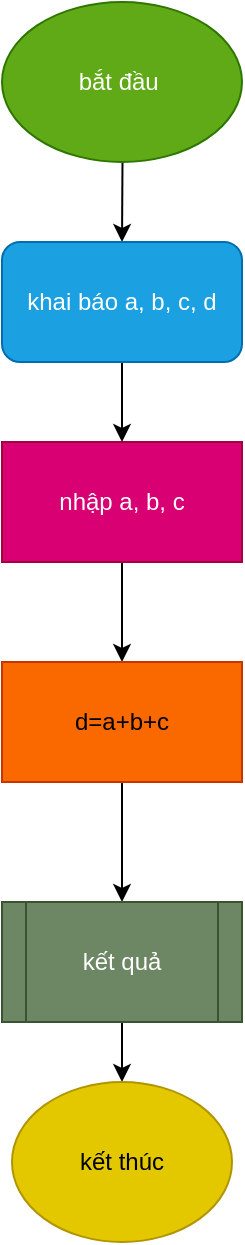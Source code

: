 <mxfile>
    <diagram id="RCb5CuMY471FkZ7a0JPv" name="Page-1">
        <mxGraphModel dx="1130" dy="792" grid="1" gridSize="10" guides="1" tooltips="1" connect="1" arrows="1" fold="1" page="1" pageScale="1" pageWidth="850" pageHeight="1100" math="0" shadow="0">
            <root>
                <mxCell id="0"/>
                <mxCell id="1" parent="0"/>
                <mxCell id="13" value="" style="edgeStyle=none;html=1;" edge="1" parent="1" source="4" target="10">
                    <mxGeometry relative="1" as="geometry"/>
                </mxCell>
                <mxCell id="4" value="nhập a, b, c" style="rounded=0;whiteSpace=wrap;html=1;fillColor=#d80073;fontColor=#ffffff;strokeColor=#A50040;" vertex="1" parent="1">
                    <mxGeometry x="340" y="320" width="120" height="60" as="geometry"/>
                </mxCell>
                <mxCell id="11" value="" style="edgeStyle=none;html=1;" edge="1" parent="1" source="7" target="9">
                    <mxGeometry relative="1" as="geometry"/>
                </mxCell>
                <mxCell id="7" value="bắt đầu&amp;nbsp;" style="ellipse;whiteSpace=wrap;html=1;fillColor=#60a917;fontColor=#ffffff;strokeColor=#2D7600;" vertex="1" parent="1">
                    <mxGeometry x="340" y="100" width="120" height="80" as="geometry"/>
                </mxCell>
                <mxCell id="12" value="" style="edgeStyle=none;html=1;" edge="1" parent="1" source="9" target="4">
                    <mxGeometry relative="1" as="geometry"/>
                </mxCell>
                <mxCell id="9" value="khai báo a, b, c, d" style="rounded=1;whiteSpace=wrap;html=1;fillColor=#1ba1e2;fontColor=#ffffff;strokeColor=#006EAF;" vertex="1" parent="1">
                    <mxGeometry x="340" y="220" width="120" height="60" as="geometry"/>
                </mxCell>
                <mxCell id="15" value="" style="edgeStyle=none;html=1;" edge="1" parent="1" source="10" target="14">
                    <mxGeometry relative="1" as="geometry"/>
                </mxCell>
                <mxCell id="10" value="d=a+b+c" style="rounded=0;whiteSpace=wrap;html=1;fillColor=#fa6800;fontColor=#000000;strokeColor=#C73500;" vertex="1" parent="1">
                    <mxGeometry x="340" y="430" width="120" height="60" as="geometry"/>
                </mxCell>
                <mxCell id="17" value="" style="edgeStyle=none;html=1;" edge="1" parent="1" source="14" target="16">
                    <mxGeometry relative="1" as="geometry"/>
                </mxCell>
                <mxCell id="14" value="kết quả" style="shape=process;whiteSpace=wrap;html=1;backgroundOutline=1;fillColor=#6d8764;fontColor=#ffffff;strokeColor=#3A5431;" vertex="1" parent="1">
                    <mxGeometry x="340" y="550" width="120" height="60" as="geometry"/>
                </mxCell>
                <mxCell id="16" value="kết thúc" style="ellipse;whiteSpace=wrap;html=1;fillColor=#e3c800;fontColor=#000000;strokeColor=#B09500;" vertex="1" parent="1">
                    <mxGeometry x="345" y="640" width="110" height="80" as="geometry"/>
                </mxCell>
            </root>
        </mxGraphModel>
    </diagram>
    <diagram id="UWB-37nw_qgyGXHUfqED" name="Page-2">
        <mxGraphModel dx="1130" dy="792" grid="1" gridSize="10" guides="1" tooltips="1" connect="1" arrows="1" fold="1" page="1" pageScale="1" pageWidth="850" pageHeight="1100" math="0" shadow="0">
            <root>
                <mxCell id="0"/>
                <mxCell id="1" parent="0"/>
                <mxCell id="jgEpuH0qwMxwQmULKOZl-1" value="start" style="ellipse;whiteSpace=wrap;html=1;" vertex="1" parent="1">
                    <mxGeometry x="340" y="40" width="120" height="80" as="geometry"/>
                </mxCell>
                <mxCell id="jgEpuH0qwMxwQmULKOZl-2" value="khai báo inl a,b,c,d" style="rounded=0;whiteSpace=wrap;html=1;" vertex="1" parent="1">
                    <mxGeometry x="340" y="150" width="120" height="60" as="geometry"/>
                </mxCell>
                <mxCell id="jgEpuH0qwMxwQmULKOZl-3" value="nhập a,b,c" style="rounded=1;whiteSpace=wrap;html=1;" vertex="1" parent="1">
                    <mxGeometry x="340" y="250" width="120" height="60" as="geometry"/>
                </mxCell>
                <mxCell id="jgEpuH0qwMxwQmULKOZl-5" value="" style="ellipse;whiteSpace=wrap;html=1;" vertex="1" parent="1">
                    <mxGeometry x="330" y="510" width="120" height="80" as="geometry"/>
                </mxCell>
                <mxCell id="jgEpuH0qwMxwQmULKOZl-6" value="" style="rounded=0;whiteSpace=wrap;html=1;" vertex="1" parent="1">
                    <mxGeometry x="340" y="360" width="120" height="60" as="geometry"/>
                </mxCell>
            </root>
        </mxGraphModel>
    </diagram>
</mxfile>